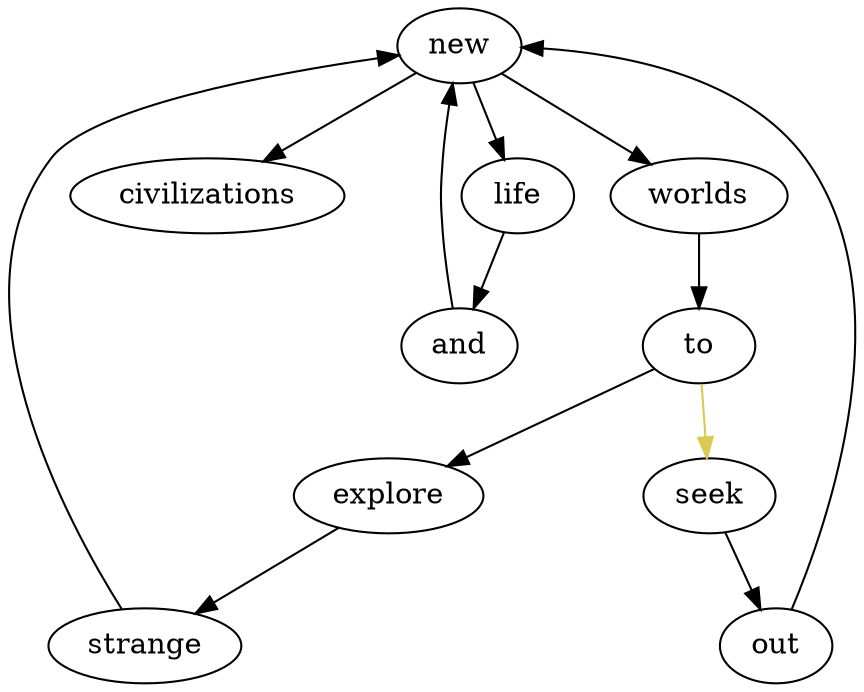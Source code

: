 digraph G {
    new;
    new -> worlds;
    new -> civilizations;
    new -> life;
    worlds;
    worlds -> to;
    explore;
    explore -> strange;
    and;
    and -> new;
    to;
    to -> explore;
    seek;
    seek -> out;
    strange;
    strange -> new;
    life;
    life -> and;
    out;
    out -> new;
    { edge [color="#d7cb54"]; to -> seek; }
}

